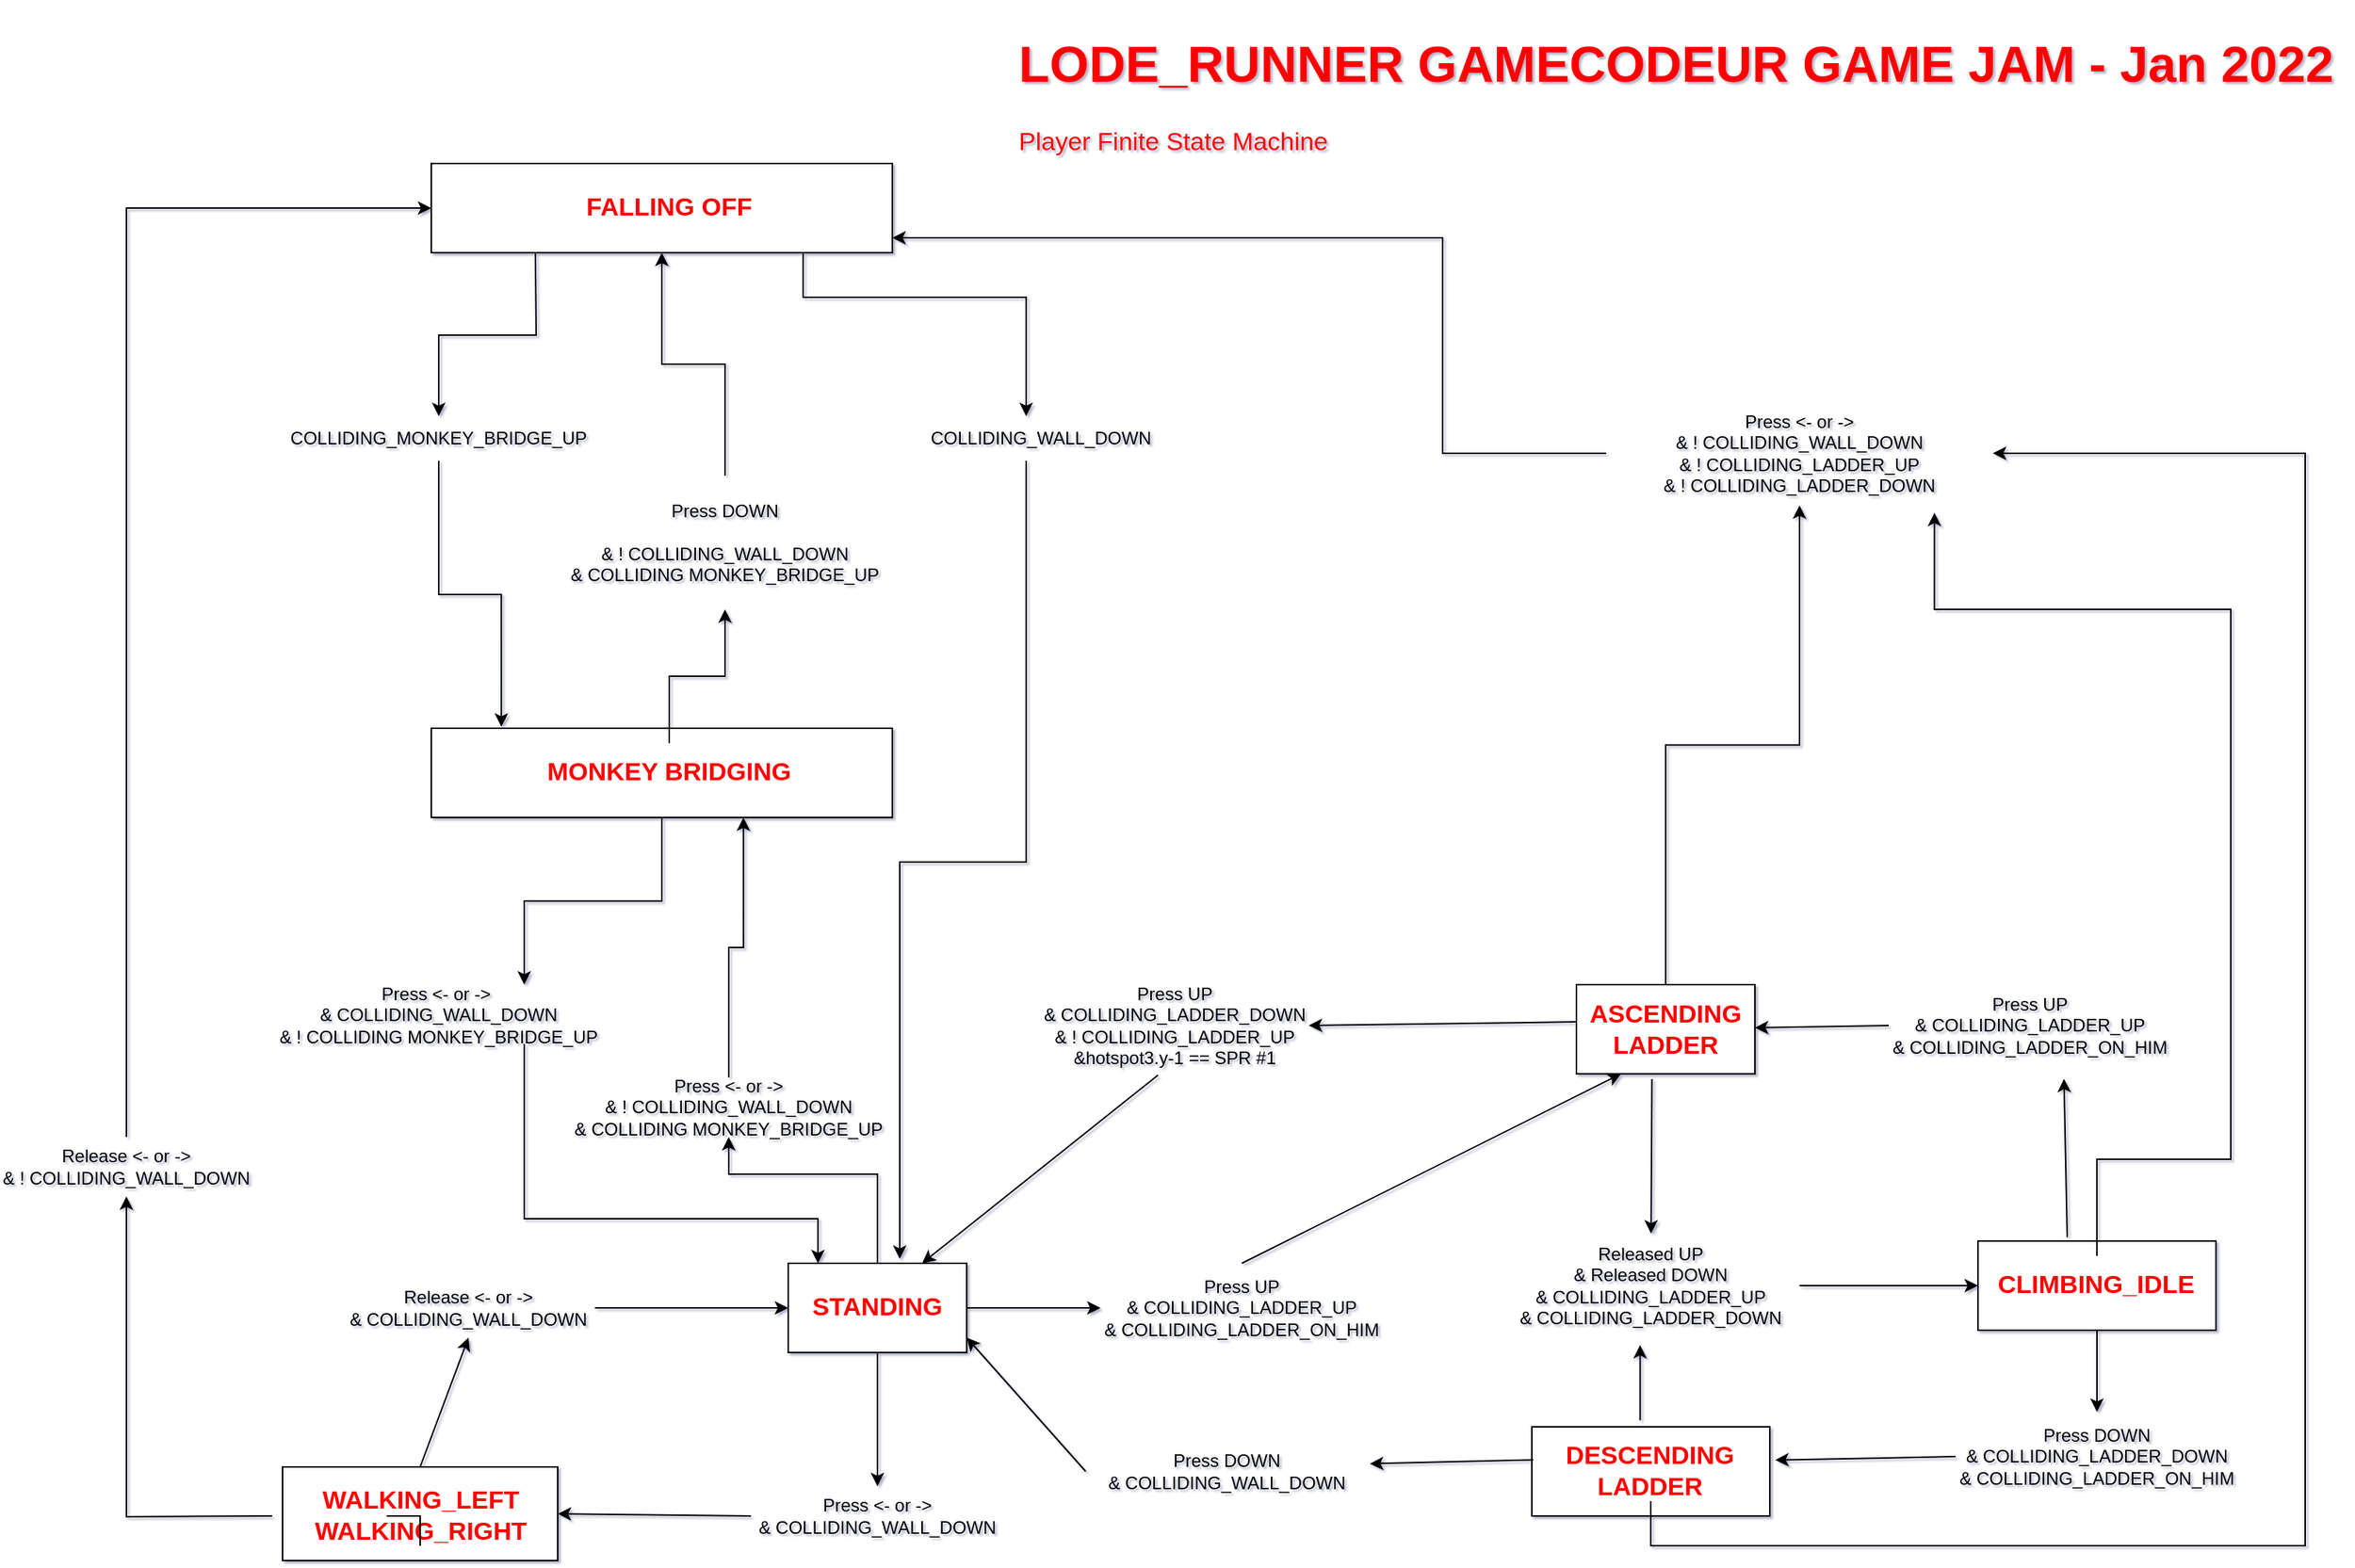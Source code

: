 <mxfile version="16.5.1" type="device"><diagram id="YP37s1zLLjvxmeX9WN3d" name="Page-1"><mxGraphModel dx="1422" dy="865" grid="0" gridSize="10" guides="1" tooltips="1" connect="1" arrows="1" fold="1" page="1" pageScale="1" pageWidth="4681" pageHeight="3300" background="none" math="0" shadow="1"><root><mxCell id="0"/><mxCell id="1" parent="0"/><mxCell id="ZokVGUrscYOIobHFwJCh-3" value="" style="group" parent="1" vertex="1" connectable="0"><mxGeometry x="1910" y="1480" width="120" height="60" as="geometry"/></mxCell><mxCell id="ZokVGUrscYOIobHFwJCh-1" value="" style="rounded=0;whiteSpace=wrap;html=1;" parent="ZokVGUrscYOIobHFwJCh-3" vertex="1"><mxGeometry width="120" height="60" as="geometry"/></mxCell><mxCell id="ZokVGUrscYOIobHFwJCh-2" value="&lt;font color=&quot;#ff0000&quot; size=&quot;1&quot;&gt;&lt;b style=&quot;font-size: 17px&quot;&gt;STANDING&lt;/b&gt;&lt;/font&gt;" style="text;html=1;strokeColor=none;fillColor=none;align=center;verticalAlign=middle;whiteSpace=wrap;rounded=0;" parent="ZokVGUrscYOIobHFwJCh-3" vertex="1"><mxGeometry x="10" y="10" width="100" height="40" as="geometry"/></mxCell><mxCell id="ZokVGUrscYOIobHFwJCh-4" value="" style="group" parent="1" vertex="1" connectable="0"><mxGeometry x="2440" y="1292.5" width="120" height="60" as="geometry"/></mxCell><mxCell id="ZokVGUrscYOIobHFwJCh-5" value="" style="rounded=0;whiteSpace=wrap;html=1;" parent="ZokVGUrscYOIobHFwJCh-4" vertex="1"><mxGeometry width="120" height="60" as="geometry"/></mxCell><mxCell id="ZokVGUrscYOIobHFwJCh-6" value="&lt;font color=&quot;#ff0000&quot; style=&quot;font-size: 17px&quot;&gt;&lt;b&gt;ASCENDING&lt;br&gt;LADDER&lt;br&gt;&lt;/b&gt;&lt;/font&gt;" style="text;html=1;strokeColor=none;fillColor=none;align=center;verticalAlign=middle;whiteSpace=wrap;rounded=0;" parent="ZokVGUrscYOIobHFwJCh-4" vertex="1"><mxGeometry x="10" y="10" width="100" height="40" as="geometry"/></mxCell><mxCell id="ZokVGUrscYOIobHFwJCh-7" value="" style="group" parent="1" vertex="1" connectable="0"><mxGeometry x="1635" y="1620" width="120" height="60" as="geometry"/></mxCell><mxCell id="ZokVGUrscYOIobHFwJCh-8" value="" style="rounded=0;whiteSpace=wrap;html=1;" parent="ZokVGUrscYOIobHFwJCh-7" vertex="1"><mxGeometry x="-65" y="-3" width="185" height="63" as="geometry"/></mxCell><mxCell id="ZokVGUrscYOIobHFwJCh-14" value="Release &amp;lt;- or -&amp;gt;&lt;br&gt;&amp;amp; COLLIDING_WALL_DOWN" style="text;html=1;strokeColor=none;fillColor=none;align=center;verticalAlign=middle;whiteSpace=wrap;rounded=0;" parent="1" vertex="1"><mxGeometry x="1610" y="1490" width="170" height="40" as="geometry"/></mxCell><mxCell id="ZokVGUrscYOIobHFwJCh-12" value="Press &amp;lt;- or -&amp;gt;&lt;br&gt;&amp;amp; COLLIDING_WALL_DOWN" style="text;html=1;strokeColor=none;fillColor=none;align=center;verticalAlign=middle;whiteSpace=wrap;rounded=0;" parent="1" vertex="1"><mxGeometry x="1885" y="1630" width="170" height="40" as="geometry"/></mxCell><mxCell id="ZokVGUrscYOIobHFwJCh-18" value="Released UP&lt;br&gt;&amp;amp; Released DOWN&lt;br&gt;&amp;amp; COLLIDING_LADDER_UP&lt;br&gt;&amp;amp; COLLIDING_LADDER_DOWN" style="text;html=1;strokeColor=none;fillColor=none;align=center;verticalAlign=middle;whiteSpace=wrap;rounded=0;" parent="1" vertex="1"><mxGeometry x="2390" y="1460" width="200" height="70" as="geometry"/></mxCell><mxCell id="ZokVGUrscYOIobHFwJCh-19" value="" style="group" parent="1" vertex="1" connectable="0"><mxGeometry x="2710" y="1465" width="160" height="60" as="geometry"/></mxCell><mxCell id="ZokVGUrscYOIobHFwJCh-20" value="" style="rounded=0;whiteSpace=wrap;html=1;" parent="ZokVGUrscYOIobHFwJCh-19" vertex="1"><mxGeometry width="160" height="60" as="geometry"/></mxCell><mxCell id="ZokVGUrscYOIobHFwJCh-21" value="&lt;font color=&quot;#ff0000&quot; style=&quot;font-size: 17px&quot;&gt;&lt;b&gt;CLIMBING_IDLE&lt;/b&gt;&lt;/font&gt;" style="text;html=1;strokeColor=none;fillColor=none;align=center;verticalAlign=middle;whiteSpace=wrap;rounded=0;" parent="ZokVGUrscYOIobHFwJCh-19" vertex="1"><mxGeometry x="13.333" y="10" width="133.333" height="40" as="geometry"/></mxCell><mxCell id="ZokVGUrscYOIobHFwJCh-22" value="" style="endArrow=classic;html=1;rounded=0;fontSize=17;fontColor=#FF0000;exitX=1;exitY=0.5;exitDx=0;exitDy=0;entryX=0;entryY=0.5;entryDx=0;entryDy=0;" parent="1" source="ZokVGUrscYOIobHFwJCh-1" target="ZokVGUrscYOIobHFwJCh-17" edge="1"><mxGeometry width="50" height="50" relative="1" as="geometry"><mxPoint x="2060" y="1490" as="sourcePoint"/><mxPoint x="2150" y="1510" as="targetPoint"/></mxGeometry></mxCell><mxCell id="ZokVGUrscYOIobHFwJCh-23" value="" style="endArrow=classic;html=1;rounded=0;fontSize=17;fontColor=#FF0000;startArrow=none;exitX=0.5;exitY=0;exitDx=0;exitDy=0;entryX=0.25;entryY=1;entryDx=0;entryDy=0;" parent="1" source="ZokVGUrscYOIobHFwJCh-17" target="ZokVGUrscYOIobHFwJCh-5" edge="1"><mxGeometry width="50" height="50" relative="1" as="geometry"><mxPoint x="2195" y="1480" as="sourcePoint"/><mxPoint x="2403" y="1360" as="targetPoint"/></mxGeometry></mxCell><mxCell id="ZokVGUrscYOIobHFwJCh-24" value="" style="endArrow=classic;html=1;rounded=0;fontSize=17;fontColor=#FF0000;exitX=0.423;exitY=1.058;exitDx=0;exitDy=0;exitPerimeter=0;" parent="1" source="ZokVGUrscYOIobHFwJCh-5" target="ZokVGUrscYOIobHFwJCh-18" edge="1"><mxGeometry width="50" height="50" relative="1" as="geometry"><mxPoint x="2610" y="1400" as="sourcePoint"/><mxPoint x="2270" y="1520" as="targetPoint"/></mxGeometry></mxCell><mxCell id="ZokVGUrscYOIobHFwJCh-25" value="" style="endArrow=classic;html=1;rounded=0;fontSize=17;fontColor=#FF0000;exitX=1;exitY=0.5;exitDx=0;exitDy=0;entryX=0;entryY=0.5;entryDx=0;entryDy=0;" parent="1" source="ZokVGUrscYOIobHFwJCh-18" target="ZokVGUrscYOIobHFwJCh-20" edge="1"><mxGeometry width="50" height="50" relative="1" as="geometry"><mxPoint x="2200" y="1530" as="sourcePoint"/><mxPoint x="2650" y="1480" as="targetPoint"/></mxGeometry></mxCell><mxCell id="ZokVGUrscYOIobHFwJCh-26" value="" style="endArrow=classic;html=1;rounded=0;fontSize=17;fontColor=#FF0000;entryX=0.5;entryY=0;entryDx=0;entryDy=0;" parent="1" target="ZokVGUrscYOIobHFwJCh-12" edge="1"><mxGeometry width="50" height="50" relative="1" as="geometry"><mxPoint x="1970" y="1540" as="sourcePoint"/><mxPoint x="2370" y="1480" as="targetPoint"/></mxGeometry></mxCell><mxCell id="ZokVGUrscYOIobHFwJCh-27" value="" style="endArrow=classic;html=1;rounded=0;fontSize=17;fontColor=#FF0000;exitX=0;exitY=0.5;exitDx=0;exitDy=0;entryX=1;entryY=0.5;entryDx=0;entryDy=0;" parent="1" source="ZokVGUrscYOIobHFwJCh-12" target="ZokVGUrscYOIobHFwJCh-8" edge="1"><mxGeometry width="50" height="50" relative="1" as="geometry"><mxPoint x="1835" y="1630" as="sourcePoint"/><mxPoint x="1780" y="1650" as="targetPoint"/></mxGeometry></mxCell><mxCell id="ZokVGUrscYOIobHFwJCh-28" value="" style="endArrow=classic;html=1;rounded=0;fontSize=17;fontColor=#FF0000;exitX=0.5;exitY=0;exitDx=0;exitDy=0;entryX=0.5;entryY=1;entryDx=0;entryDy=0;" parent="1" source="ZokVGUrscYOIobHFwJCh-8" target="ZokVGUrscYOIobHFwJCh-14" edge="1"><mxGeometry width="50" height="50" relative="1" as="geometry"><mxPoint x="1960" y="1530" as="sourcePoint"/><mxPoint x="2010" y="1480" as="targetPoint"/></mxGeometry></mxCell><mxCell id="ZokVGUrscYOIobHFwJCh-29" value="" style="endArrow=classic;html=1;rounded=0;fontSize=17;fontColor=#FF0000;exitX=1;exitY=0.5;exitDx=0;exitDy=0;entryX=0;entryY=0.5;entryDx=0;entryDy=0;" parent="1" source="ZokVGUrscYOIobHFwJCh-14" target="ZokVGUrscYOIobHFwJCh-1" edge="1"><mxGeometry width="50" height="50" relative="1" as="geometry"><mxPoint x="1960" y="1530" as="sourcePoint"/><mxPoint x="2010" y="1480" as="targetPoint"/></mxGeometry></mxCell><mxCell id="ZokVGUrscYOIobHFwJCh-31" value="Press UP&lt;br&gt;&amp;amp; COLLIDING_LADDER_DOWN&lt;br&gt;&amp;amp; ! COLLIDING_LADDER_UP&lt;br&gt;&amp;amp;hotspot3.y-1 == SPR #1" style="text;html=1;strokeColor=none;fillColor=none;align=center;verticalAlign=middle;whiteSpace=wrap;rounded=0;" parent="1" vertex="1"><mxGeometry x="2080" y="1292.5" width="180" height="55" as="geometry"/></mxCell><mxCell id="ZokVGUrscYOIobHFwJCh-32" value="" style="endArrow=classic;html=1;rounded=0;fontSize=17;fontColor=#FF0000;exitX=0.437;exitY=1.106;exitDx=0;exitDy=0;exitPerimeter=0;entryX=0.75;entryY=0;entryDx=0;entryDy=0;" parent="1" source="ZokVGUrscYOIobHFwJCh-31" target="ZokVGUrscYOIobHFwJCh-1" edge="1"><mxGeometry width="50" height="50" relative="1" as="geometry"><mxPoint x="2200" y="1480" as="sourcePoint"/><mxPoint x="2250" y="1430" as="targetPoint"/></mxGeometry></mxCell><mxCell id="ZokVGUrscYOIobHFwJCh-33" value="" style="endArrow=classic;html=1;rounded=0;fontSize=17;fontColor=#FF0000;exitX=0;exitY=0.417;exitDx=0;exitDy=0;entryX=1;entryY=0.5;entryDx=0;entryDy=0;exitPerimeter=0;" parent="1" source="ZokVGUrscYOIobHFwJCh-5" target="ZokVGUrscYOIobHFwJCh-31" edge="1"><mxGeometry width="50" height="50" relative="1" as="geometry"><mxPoint x="2200" y="1480" as="sourcePoint"/><mxPoint x="2250" y="1430" as="targetPoint"/></mxGeometry></mxCell><mxCell id="ZokVGUrscYOIobHFwJCh-34" value="Press UP&lt;br&gt;&amp;amp; COLLIDING_LADDER_UP&lt;br&gt;&amp;amp; COLLIDING_LADDER_ON_HIM" style="text;html=1;strokeColor=none;fillColor=none;align=center;verticalAlign=middle;whiteSpace=wrap;rounded=0;" parent="1" vertex="1"><mxGeometry x="2650" y="1285" width="190" height="70" as="geometry"/></mxCell><mxCell id="ZokVGUrscYOIobHFwJCh-35" value="" style="endArrow=classic;html=1;rounded=0;fontSize=17;fontColor=#FF0000;exitX=0.375;exitY=-0.042;exitDx=0;exitDy=0;exitPerimeter=0;entryX=0.62;entryY=1.012;entryDx=0;entryDy=0;entryPerimeter=0;" parent="1" source="ZokVGUrscYOIobHFwJCh-20" target="ZokVGUrscYOIobHFwJCh-34" edge="1"><mxGeometry width="50" height="50" relative="1" as="geometry"><mxPoint x="2790" y="1250" as="sourcePoint"/><mxPoint x="2840" y="1200" as="targetPoint"/></mxGeometry></mxCell><mxCell id="ZokVGUrscYOIobHFwJCh-36" value="" style="endArrow=classic;html=1;rounded=0;fontSize=17;fontColor=#FF0000;exitX=0;exitY=0.5;exitDx=0;exitDy=0;" parent="1" source="ZokVGUrscYOIobHFwJCh-34" target="ZokVGUrscYOIobHFwJCh-5" edge="1"><mxGeometry width="50" height="50" relative="1" as="geometry"><mxPoint x="2490.0" y="1260" as="sourcePoint"/><mxPoint x="2540.0" y="1210" as="targetPoint"/></mxGeometry></mxCell><mxCell id="ZokVGUrscYOIobHFwJCh-37" value="Press DOWN&lt;br&gt;&amp;amp; COLLIDING_LADDER_DOWN&lt;br&gt;&amp;amp; COLLIDING_LADDER_ON_HIM" style="text;html=1;strokeColor=none;fillColor=none;align=center;verticalAlign=middle;whiteSpace=wrap;rounded=0;" parent="1" vertex="1"><mxGeometry x="2695" y="1580" width="190" height="60" as="geometry"/></mxCell><mxCell id="ZokVGUrscYOIobHFwJCh-17" value="Press UP&lt;br&gt;&amp;amp; COLLIDING_LADDER_UP&lt;br&gt;&amp;amp; COLLIDING_LADDER_ON_HIM" style="text;html=1;strokeColor=none;fillColor=none;align=center;verticalAlign=middle;whiteSpace=wrap;rounded=0;" parent="1" vertex="1"><mxGeometry x="2120" y="1480" width="190" height="60" as="geometry"/></mxCell><mxCell id="ZokVGUrscYOIobHFwJCh-39" value="" style="group" parent="1" vertex="1" connectable="0"><mxGeometry x="2410" y="1590" width="160" height="60" as="geometry"/></mxCell><mxCell id="ZokVGUrscYOIobHFwJCh-40" value="" style="rounded=0;whiteSpace=wrap;html=1;" parent="ZokVGUrscYOIobHFwJCh-39" vertex="1"><mxGeometry width="160" height="60" as="geometry"/></mxCell><mxCell id="ZokVGUrscYOIobHFwJCh-41" value="&lt;font color=&quot;#ff0000&quot; style=&quot;font-size: 17px&quot;&gt;&lt;b&gt;DESCENDING&lt;br&gt;LADDER&lt;br&gt;&lt;/b&gt;&lt;/font&gt;" style="text;html=1;strokeColor=none;fillColor=none;align=center;verticalAlign=middle;whiteSpace=wrap;rounded=0;" parent="ZokVGUrscYOIobHFwJCh-39" vertex="1"><mxGeometry x="13.333" y="10" width="133.333" height="40" as="geometry"/></mxCell><mxCell id="ZokVGUrscYOIobHFwJCh-42" value="" style="endArrow=classic;html=1;rounded=0;fontSize=17;fontColor=#FF0000;exitX=0.5;exitY=1;exitDx=0;exitDy=0;entryX=0.5;entryY=0;entryDx=0;entryDy=0;" parent="1" source="ZokVGUrscYOIobHFwJCh-20" target="ZokVGUrscYOIobHFwJCh-37" edge="1"><mxGeometry width="50" height="50" relative="1" as="geometry"><mxPoint x="2480" y="1450" as="sourcePoint"/><mxPoint x="2530" y="1400" as="targetPoint"/></mxGeometry></mxCell><mxCell id="ZokVGUrscYOIobHFwJCh-43" value="" style="endArrow=classic;html=1;rounded=0;fontSize=17;fontColor=#FF0000;exitX=0;exitY=0.5;exitDx=0;exitDy=0;entryX=1.023;entryY=0.372;entryDx=0;entryDy=0;entryPerimeter=0;" parent="1" source="ZokVGUrscYOIobHFwJCh-37" target="ZokVGUrscYOIobHFwJCh-40" edge="1"><mxGeometry width="50" height="50" relative="1" as="geometry"><mxPoint x="2480" y="1450" as="sourcePoint"/><mxPoint x="2530" y="1400" as="targetPoint"/></mxGeometry></mxCell><mxCell id="ZokVGUrscYOIobHFwJCh-44" value="Press DOWN&lt;br&gt;&amp;amp; COLLIDING_WALL_DOWN&lt;br&gt;" style="text;html=1;strokeColor=none;fillColor=none;align=center;verticalAlign=middle;whiteSpace=wrap;rounded=0;" parent="1" vertex="1"><mxGeometry x="2110" y="1590" width="190" height="60" as="geometry"/></mxCell><mxCell id="ZokVGUrscYOIobHFwJCh-45" value="" style="endArrow=classic;html=1;rounded=0;fontSize=17;fontColor=#FF0000;exitX=0.006;exitY=0.37;exitDx=0;exitDy=0;entryX=1.006;entryY=0.414;entryDx=0;entryDy=0;entryPerimeter=0;exitPerimeter=0;" parent="1" source="ZokVGUrscYOIobHFwJCh-40" target="ZokVGUrscYOIobHFwJCh-44" edge="1"><mxGeometry width="50" height="50" relative="1" as="geometry"><mxPoint x="2480" y="1560" as="sourcePoint"/><mxPoint x="2530" y="1510" as="targetPoint"/></mxGeometry></mxCell><mxCell id="ZokVGUrscYOIobHFwJCh-46" value="" style="endArrow=classic;html=1;rounded=0;fontSize=17;fontColor=#FF0000;exitX=0;exitY=0.5;exitDx=0;exitDy=0;" parent="1" source="ZokVGUrscYOIobHFwJCh-44" edge="1"><mxGeometry width="50" height="50" relative="1" as="geometry"><mxPoint x="2110" y="1580" as="sourcePoint"/><mxPoint x="2030" y="1530" as="targetPoint"/></mxGeometry></mxCell><mxCell id="ZokVGUrscYOIobHFwJCh-47" value="" style="endArrow=classic;html=1;rounded=0;fontSize=17;fontColor=#FF0000;exitX=0.455;exitY=-0.072;exitDx=0;exitDy=0;exitPerimeter=0;entryX=0.464;entryY=1.071;entryDx=0;entryDy=0;entryPerimeter=0;" parent="1" source="ZokVGUrscYOIobHFwJCh-40" target="ZokVGUrscYOIobHFwJCh-18" edge="1"><mxGeometry width="50" height="50" relative="1" as="geometry"><mxPoint x="2680" y="1460" as="sourcePoint"/><mxPoint x="2730" y="1410" as="targetPoint"/></mxGeometry></mxCell><mxCell id="ZokVGUrscYOIobHFwJCh-48" value="" style="group" parent="1" vertex="1" connectable="0"><mxGeometry x="1670" y="1120" width="310" height="60" as="geometry"/></mxCell><mxCell id="ZokVGUrscYOIobHFwJCh-55" value="" style="group" parent="ZokVGUrscYOIobHFwJCh-48" vertex="1" connectable="0"><mxGeometry width="310" height="60" as="geometry"/></mxCell><mxCell id="ZokVGUrscYOIobHFwJCh-49" value="" style="rounded=0;whiteSpace=wrap;html=1;" parent="ZokVGUrscYOIobHFwJCh-55" vertex="1"><mxGeometry width="310" height="60" as="geometry"/></mxCell><mxCell id="ZokVGUrscYOIobHFwJCh-54" value="&lt;font color=&quot;#ff0000&quot; size=&quot;1&quot;&gt;&lt;b style=&quot;font-size: 17px&quot;&gt;MONKEY BRIDGING&lt;/b&gt;&lt;/font&gt;" style="text;html=1;strokeColor=none;fillColor=none;align=center;verticalAlign=middle;whiteSpace=wrap;rounded=0;" parent="ZokVGUrscYOIobHFwJCh-55" vertex="1"><mxGeometry x="40" y="10" width="240" height="40" as="geometry"/></mxCell><mxCell id="ZokVGUrscYOIobHFwJCh-72" style="edgeStyle=orthogonalEdgeStyle;rounded=0;orthogonalLoop=1;jettySize=auto;html=1;entryX=0.5;entryY=1;entryDx=0;entryDy=0;fontSize=17;fontColor=#FF0000;" parent="1" source="ZokVGUrscYOIobHFwJCh-56" target="ZokVGUrscYOIobHFwJCh-66" edge="1"><mxGeometry relative="1" as="geometry"/></mxCell><mxCell id="ZokVGUrscYOIobHFwJCh-56" value="Press DOWN&lt;br&gt;&lt;br&gt;&amp;amp; ! COLLIDING_WALL_DOWN&lt;br&gt;&amp;amp; COLLIDING MONKEY_BRIDGE_UP" style="text;html=1;strokeColor=none;fillColor=none;align=center;verticalAlign=middle;whiteSpace=wrap;rounded=0;" parent="1" vertex="1"><mxGeometry x="1755" y="950" width="225" height="90" as="geometry"/></mxCell><mxCell id="ZokVGUrscYOIobHFwJCh-59" style="edgeStyle=orthogonalEdgeStyle;rounded=0;orthogonalLoop=1;jettySize=auto;html=1;entryX=0.677;entryY=1;entryDx=0;entryDy=0;entryPerimeter=0;fontSize=17;fontColor=#FF0000;" parent="1" source="ZokVGUrscYOIobHFwJCh-57" target="ZokVGUrscYOIobHFwJCh-49" edge="1"><mxGeometry relative="1" as="geometry"/></mxCell><mxCell id="ZokVGUrscYOIobHFwJCh-57" value="Press &amp;lt;- or -&amp;gt;&lt;br&gt;&amp;amp; ! COLLIDING_WALL_DOWN&lt;br&gt;&amp;amp; COLLIDING MONKEY_BRIDGE_UP" style="text;html=1;strokeColor=none;fillColor=none;align=center;verticalAlign=middle;whiteSpace=wrap;rounded=0;" parent="1" vertex="1"><mxGeometry x="1755" y="1355" width="230" height="40" as="geometry"/></mxCell><mxCell id="ZokVGUrscYOIobHFwJCh-58" style="edgeStyle=orthogonalEdgeStyle;rounded=0;orthogonalLoop=1;jettySize=auto;html=1;entryX=0.5;entryY=1;entryDx=0;entryDy=0;fontSize=17;fontColor=#FF0000;exitX=0.5;exitY=0;exitDx=0;exitDy=0;" parent="1" source="ZokVGUrscYOIobHFwJCh-1" target="ZokVGUrscYOIobHFwJCh-57" edge="1"><mxGeometry relative="1" as="geometry"><mxPoint x="1970" y="1470" as="sourcePoint"/><Array as="points"><mxPoint x="1970" y="1420"/><mxPoint x="1870" y="1420"/></Array></mxGeometry></mxCell><mxCell id="ZokVGUrscYOIobHFwJCh-63" style="edgeStyle=orthogonalEdgeStyle;rounded=0;orthogonalLoop=1;jettySize=auto;html=1;exitX=0.75;exitY=1;exitDx=0;exitDy=0;fontSize=17;fontColor=#FF0000;" parent="1" source="ZokVGUrscYOIobHFwJCh-61" edge="1"><mxGeometry relative="1" as="geometry"><mxPoint x="1930" y="1480" as="targetPoint"/><Array as="points"><mxPoint x="1733" y="1450"/><mxPoint x="1930" y="1450"/><mxPoint x="1930" y="1480"/></Array></mxGeometry></mxCell><mxCell id="ZokVGUrscYOIobHFwJCh-61" value="Press &amp;lt;- or -&amp;gt;&amp;nbsp;&lt;br&gt;&amp;amp; COLLIDING_WALL_DOWN&lt;br&gt;&amp;amp; ! COLLIDING MONKEY_BRIDGE_UP" style="text;html=1;strokeColor=none;fillColor=none;align=center;verticalAlign=middle;whiteSpace=wrap;rounded=0;" parent="1" vertex="1"><mxGeometry x="1560" y="1292.5" width="230" height="40" as="geometry"/></mxCell><mxCell id="ZokVGUrscYOIobHFwJCh-62" style="edgeStyle=orthogonalEdgeStyle;rounded=0;orthogonalLoop=1;jettySize=auto;html=1;entryX=0.75;entryY=0;entryDx=0;entryDy=0;fontSize=17;fontColor=#FF0000;" parent="1" source="ZokVGUrscYOIobHFwJCh-49" target="ZokVGUrscYOIobHFwJCh-61" edge="1"><mxGeometry relative="1" as="geometry"/></mxCell><mxCell id="ZokVGUrscYOIobHFwJCh-64" value="" style="group" parent="1" vertex="1" connectable="0"><mxGeometry x="1670" y="740" width="310" height="60" as="geometry"/></mxCell><mxCell id="ZokVGUrscYOIobHFwJCh-65" value="" style="group" parent="ZokVGUrscYOIobHFwJCh-64" vertex="1" connectable="0"><mxGeometry width="310" height="60" as="geometry"/></mxCell><mxCell id="ZokVGUrscYOIobHFwJCh-66" value="" style="rounded=0;whiteSpace=wrap;html=1;" parent="ZokVGUrscYOIobHFwJCh-65" vertex="1"><mxGeometry width="310" height="60" as="geometry"/></mxCell><mxCell id="ZokVGUrscYOIobHFwJCh-67" value="&lt;font color=&quot;#ff0000&quot; size=&quot;1&quot;&gt;&lt;b style=&quot;font-size: 17px&quot;&gt;FALLING OFF&lt;/b&gt;&lt;/font&gt;" style="text;html=1;strokeColor=none;fillColor=none;align=center;verticalAlign=middle;whiteSpace=wrap;rounded=0;" parent="ZokVGUrscYOIobHFwJCh-65" vertex="1"><mxGeometry x="40" y="10" width="240" height="40" as="geometry"/></mxCell><mxCell id="ZokVGUrscYOIobHFwJCh-70" style="edgeStyle=orthogonalEdgeStyle;rounded=0;orthogonalLoop=1;jettySize=auto;html=1;entryX=0;entryY=0.5;entryDx=0;entryDy=0;fontSize=17;fontColor=#FF0000;" parent="1" source="ZokVGUrscYOIobHFwJCh-68" target="ZokVGUrscYOIobHFwJCh-66" edge="1"><mxGeometry relative="1" as="geometry"><Array as="points"><mxPoint x="1465" y="770"/></Array></mxGeometry></mxCell><mxCell id="ZokVGUrscYOIobHFwJCh-68" value="Release &amp;lt;- or -&amp;gt;&lt;br&gt;&amp;amp; ! COLLIDING_WALL_DOWN" style="text;html=1;strokeColor=none;fillColor=none;align=center;verticalAlign=middle;whiteSpace=wrap;rounded=0;" parent="1" vertex="1"><mxGeometry x="1380" y="1395" width="170" height="40" as="geometry"/></mxCell><mxCell id="ZokVGUrscYOIobHFwJCh-69" style="edgeStyle=orthogonalEdgeStyle;rounded=0;orthogonalLoop=1;jettySize=auto;html=1;entryX=0.5;entryY=1;entryDx=0;entryDy=0;fontSize=17;fontColor=#FF0000;startArrow=none;" parent="1" target="ZokVGUrscYOIobHFwJCh-68" edge="1"><mxGeometry relative="1" as="geometry"><mxPoint x="1563" y="1650" as="sourcePoint"/></mxGeometry></mxCell><mxCell id="ZokVGUrscYOIobHFwJCh-71" style="edgeStyle=orthogonalEdgeStyle;rounded=0;orthogonalLoop=1;jettySize=auto;html=1;entryX=0.5;entryY=1;entryDx=0;entryDy=0;fontSize=17;fontColor=#FF0000;" parent="1" source="ZokVGUrscYOIobHFwJCh-54" target="ZokVGUrscYOIobHFwJCh-56" edge="1"><mxGeometry relative="1" as="geometry"/></mxCell><mxCell id="ZokVGUrscYOIobHFwJCh-73" style="edgeStyle=orthogonalEdgeStyle;rounded=0;orthogonalLoop=1;jettySize=auto;html=1;fontSize=17;fontColor=#FF0000;" parent="1" source="ZokVGUrscYOIobHFwJCh-66" edge="1"><mxGeometry relative="1" as="geometry"><mxPoint x="2070" y="910" as="targetPoint"/><Array as="points"><mxPoint x="1920" y="830"/><mxPoint x="2070" y="830"/></Array></mxGeometry></mxCell><mxCell id="ZokVGUrscYOIobHFwJCh-77" style="edgeStyle=orthogonalEdgeStyle;rounded=0;orthogonalLoop=1;jettySize=auto;html=1;entryX=0.625;entryY=-0.05;entryDx=0;entryDy=0;entryPerimeter=0;fontSize=17;fontColor=#FF0000;" parent="1" source="ZokVGUrscYOIobHFwJCh-76" target="ZokVGUrscYOIobHFwJCh-1" edge="1"><mxGeometry relative="1" as="geometry"><Array as="points"><mxPoint x="2070" y="1210"/><mxPoint x="1985" y="1210"/></Array></mxGeometry></mxCell><mxCell id="ZokVGUrscYOIobHFwJCh-76" value="COLLIDING_WALL_DOWN&lt;br&gt;" style="text;html=1;strokeColor=none;fillColor=none;align=center;verticalAlign=middle;whiteSpace=wrap;rounded=0;" parent="1" vertex="1"><mxGeometry x="2000" y="910" width="160" height="30" as="geometry"/></mxCell><mxCell id="ZokVGUrscYOIobHFwJCh-80" style="edgeStyle=orthogonalEdgeStyle;rounded=0;orthogonalLoop=1;jettySize=auto;html=1;entryX=0.152;entryY=-0.017;entryDx=0;entryDy=0;entryPerimeter=0;fontSize=17;fontColor=#FF0000;" parent="1" source="ZokVGUrscYOIobHFwJCh-78" target="ZokVGUrscYOIobHFwJCh-49" edge="1"><mxGeometry relative="1" as="geometry"/></mxCell><mxCell id="ZokVGUrscYOIobHFwJCh-78" value="COLLIDING_MONKEY_BRIDGE_UP" style="text;html=1;strokeColor=none;fillColor=none;align=center;verticalAlign=middle;whiteSpace=wrap;rounded=0;" parent="1" vertex="1"><mxGeometry x="1550" y="910" width="250" height="30" as="geometry"/></mxCell><mxCell id="ZokVGUrscYOIobHFwJCh-79" style="edgeStyle=orthogonalEdgeStyle;rounded=0;orthogonalLoop=1;jettySize=auto;html=1;entryX=0.5;entryY=0;entryDx=0;entryDy=0;fontSize=17;fontColor=#FF0000;" parent="1" target="ZokVGUrscYOIobHFwJCh-78" edge="1"><mxGeometry relative="1" as="geometry"><mxPoint x="1740" y="800" as="sourcePoint"/></mxGeometry></mxCell><mxCell id="ZokVGUrscYOIobHFwJCh-85" style="edgeStyle=orthogonalEdgeStyle;rounded=0;orthogonalLoop=1;jettySize=auto;html=1;fontSize=17;fontColor=#FF0000;" parent="1" source="ZokVGUrscYOIobHFwJCh-81" edge="1"><mxGeometry relative="1" as="geometry"><mxPoint x="1980" y="790" as="targetPoint"/><Array as="points"><mxPoint x="2350" y="935"/><mxPoint x="2350" y="790"/><mxPoint x="2300" y="790"/></Array></mxGeometry></mxCell><mxCell id="ZokVGUrscYOIobHFwJCh-81" value="Press &amp;lt;- or -&amp;gt;&lt;br&gt;&amp;amp; ! COLLIDING_WALL_DOWN&lt;br&gt;&amp;amp; ! COLLIDING_LADDER_UP&lt;br&gt;&amp;amp; ! COLLIDING_LADDER_DOWN" style="text;html=1;strokeColor=none;fillColor=none;align=center;verticalAlign=middle;whiteSpace=wrap;rounded=0;" parent="1" vertex="1"><mxGeometry x="2460" y="900" width="260" height="70" as="geometry"/></mxCell><mxCell id="ZokVGUrscYOIobHFwJCh-82" style="edgeStyle=orthogonalEdgeStyle;rounded=0;orthogonalLoop=1;jettySize=auto;html=1;fontSize=17;fontColor=#FF0000;" parent="1" source="ZokVGUrscYOIobHFwJCh-5" target="ZokVGUrscYOIobHFwJCh-81" edge="1"><mxGeometry relative="1" as="geometry"/></mxCell><mxCell id="ZokVGUrscYOIobHFwJCh-86" style="edgeStyle=orthogonalEdgeStyle;rounded=0;orthogonalLoop=1;jettySize=auto;html=1;fontSize=17;fontColor=#FF0000;entryX=1;entryY=0.5;entryDx=0;entryDy=0;" parent="1" source="ZokVGUrscYOIobHFwJCh-41" target="ZokVGUrscYOIobHFwJCh-81" edge="1"><mxGeometry relative="1" as="geometry"><mxPoint x="3090" y="940" as="targetPoint"/><Array as="points"><mxPoint x="2490" y="1670"/><mxPoint x="2930" y="1670"/><mxPoint x="2930" y="935"/></Array></mxGeometry></mxCell><mxCell id="ZokVGUrscYOIobHFwJCh-87" style="edgeStyle=orthogonalEdgeStyle;rounded=0;orthogonalLoop=1;jettySize=auto;html=1;fontSize=17;fontColor=#FF0000;entryX=0.849;entryY=1.071;entryDx=0;entryDy=0;entryPerimeter=0;" parent="1" source="ZokVGUrscYOIobHFwJCh-21" target="ZokVGUrscYOIobHFwJCh-81" edge="1"><mxGeometry relative="1" as="geometry"><mxPoint x="3090" y="980" as="targetPoint"/><Array as="points"><mxPoint x="2790" y="1410"/><mxPoint x="2880" y="1410"/><mxPoint x="2880" y="1040"/><mxPoint x="2681" y="1040"/></Array></mxGeometry></mxCell><mxCell id="ZokVGUrscYOIobHFwJCh-88" value="&lt;h1&gt;LODE_RUNNER GAMECODEUR GAME JAM - Jan 2022&lt;/h1&gt;&lt;p&gt;Player Finite State Machine&lt;/p&gt;" style="text;html=1;strokeColor=none;fillColor=none;spacing=5;spacingTop=-20;whiteSpace=wrap;overflow=hidden;rounded=0;fontSize=17;fontColor=#FF0000;" parent="1" vertex="1"><mxGeometry x="2060" y="640" width="899" height="122" as="geometry"/></mxCell><mxCell id="ZokVGUrscYOIobHFwJCh-9" value="&lt;font color=&quot;#ff0000&quot; size=&quot;1&quot;&gt;&lt;b style=&quot;font-size: 17px&quot;&gt;WALKING_LEFT&lt;br&gt;WALKING_RIGHT&lt;br&gt;&lt;/b&gt;&lt;/font&gt;" style="text;html=1;strokeColor=none;fillColor=none;align=center;verticalAlign=middle;whiteSpace=wrap;rounded=0;" parent="1" vertex="1"><mxGeometry x="1637.5" y="1630" width="50" height="40" as="geometry"/></mxCell><mxCell id="lR3MqXd07y0vANBTe847-1" value="" style="edgeStyle=orthogonalEdgeStyle;rounded=0;orthogonalLoop=1;jettySize=auto;html=1;entryX=0.5;entryY=1;entryDx=0;entryDy=0;fontSize=17;fontColor=#FF0000;endArrow=none;" edge="1" parent="1" target="ZokVGUrscYOIobHFwJCh-9"><mxGeometry relative="1" as="geometry"><mxPoint x="1640" y="1650" as="sourcePoint"/><mxPoint x="1465" y="1435" as="targetPoint"/></mxGeometry></mxCell></root></mxGraphModel></diagram></mxfile>